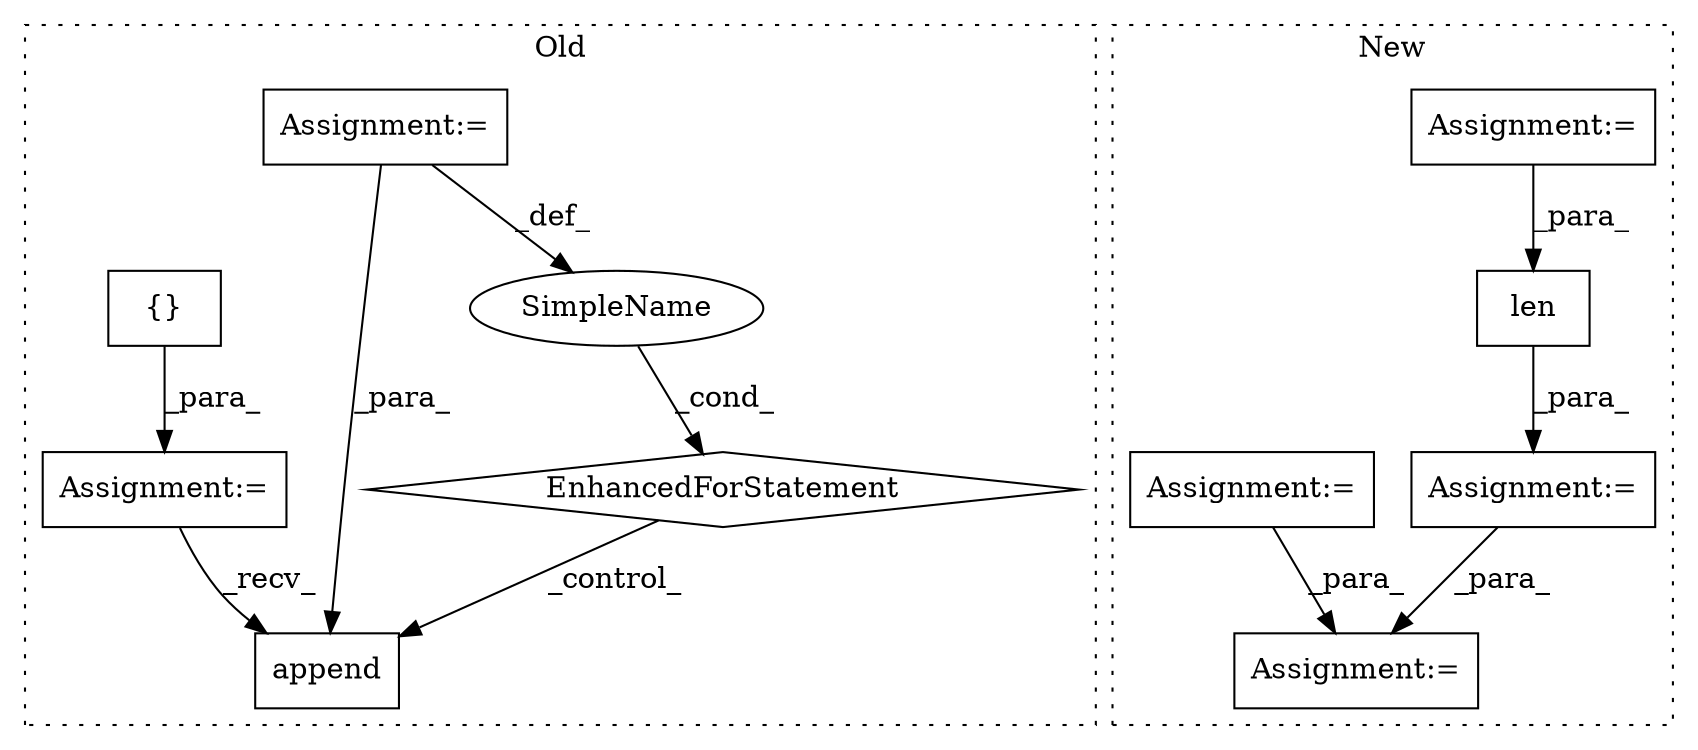 digraph G {
subgraph cluster0 {
1 [label="append" a="32" s="19359,19383" l="7,1" shape="box"];
4 [label="EnhancedForStatement" a="70" s="19166,19237" l="53,2" shape="diamond"];
5 [label="Assignment:=" a="7" s="19166,19237" l="53,2" shape="box"];
6 [label="SimpleName" a="42" s="19223" l="1" shape="ellipse"];
7 [label="Assignment:=" a="7" s="19148" l="1" shape="box"];
8 [label="{}" a="4" s="19158" l="2" shape="box"];
label = "Old";
style="dotted";
}
subgraph cluster1 {
2 [label="len" a="32" s="19860,19873" l="4,1" shape="box"];
3 [label="Assignment:=" a="7" s="19848" l="12" shape="box"];
9 [label="Assignment:=" a="7" s="19940" l="65" shape="box"];
10 [label="Assignment:=" a="7" s="20023" l="1" shape="box"];
11 [label="Assignment:=" a="7" s="19803" l="1" shape="box"];
label = "New";
style="dotted";
}
2 -> 3 [label="_para_"];
3 -> 10 [label="_para_"];
4 -> 1 [label="_control_"];
5 -> 6 [label="_def_"];
5 -> 1 [label="_para_"];
6 -> 4 [label="_cond_"];
7 -> 1 [label="_recv_"];
8 -> 7 [label="_para_"];
9 -> 2 [label="_para_"];
11 -> 10 [label="_para_"];
}